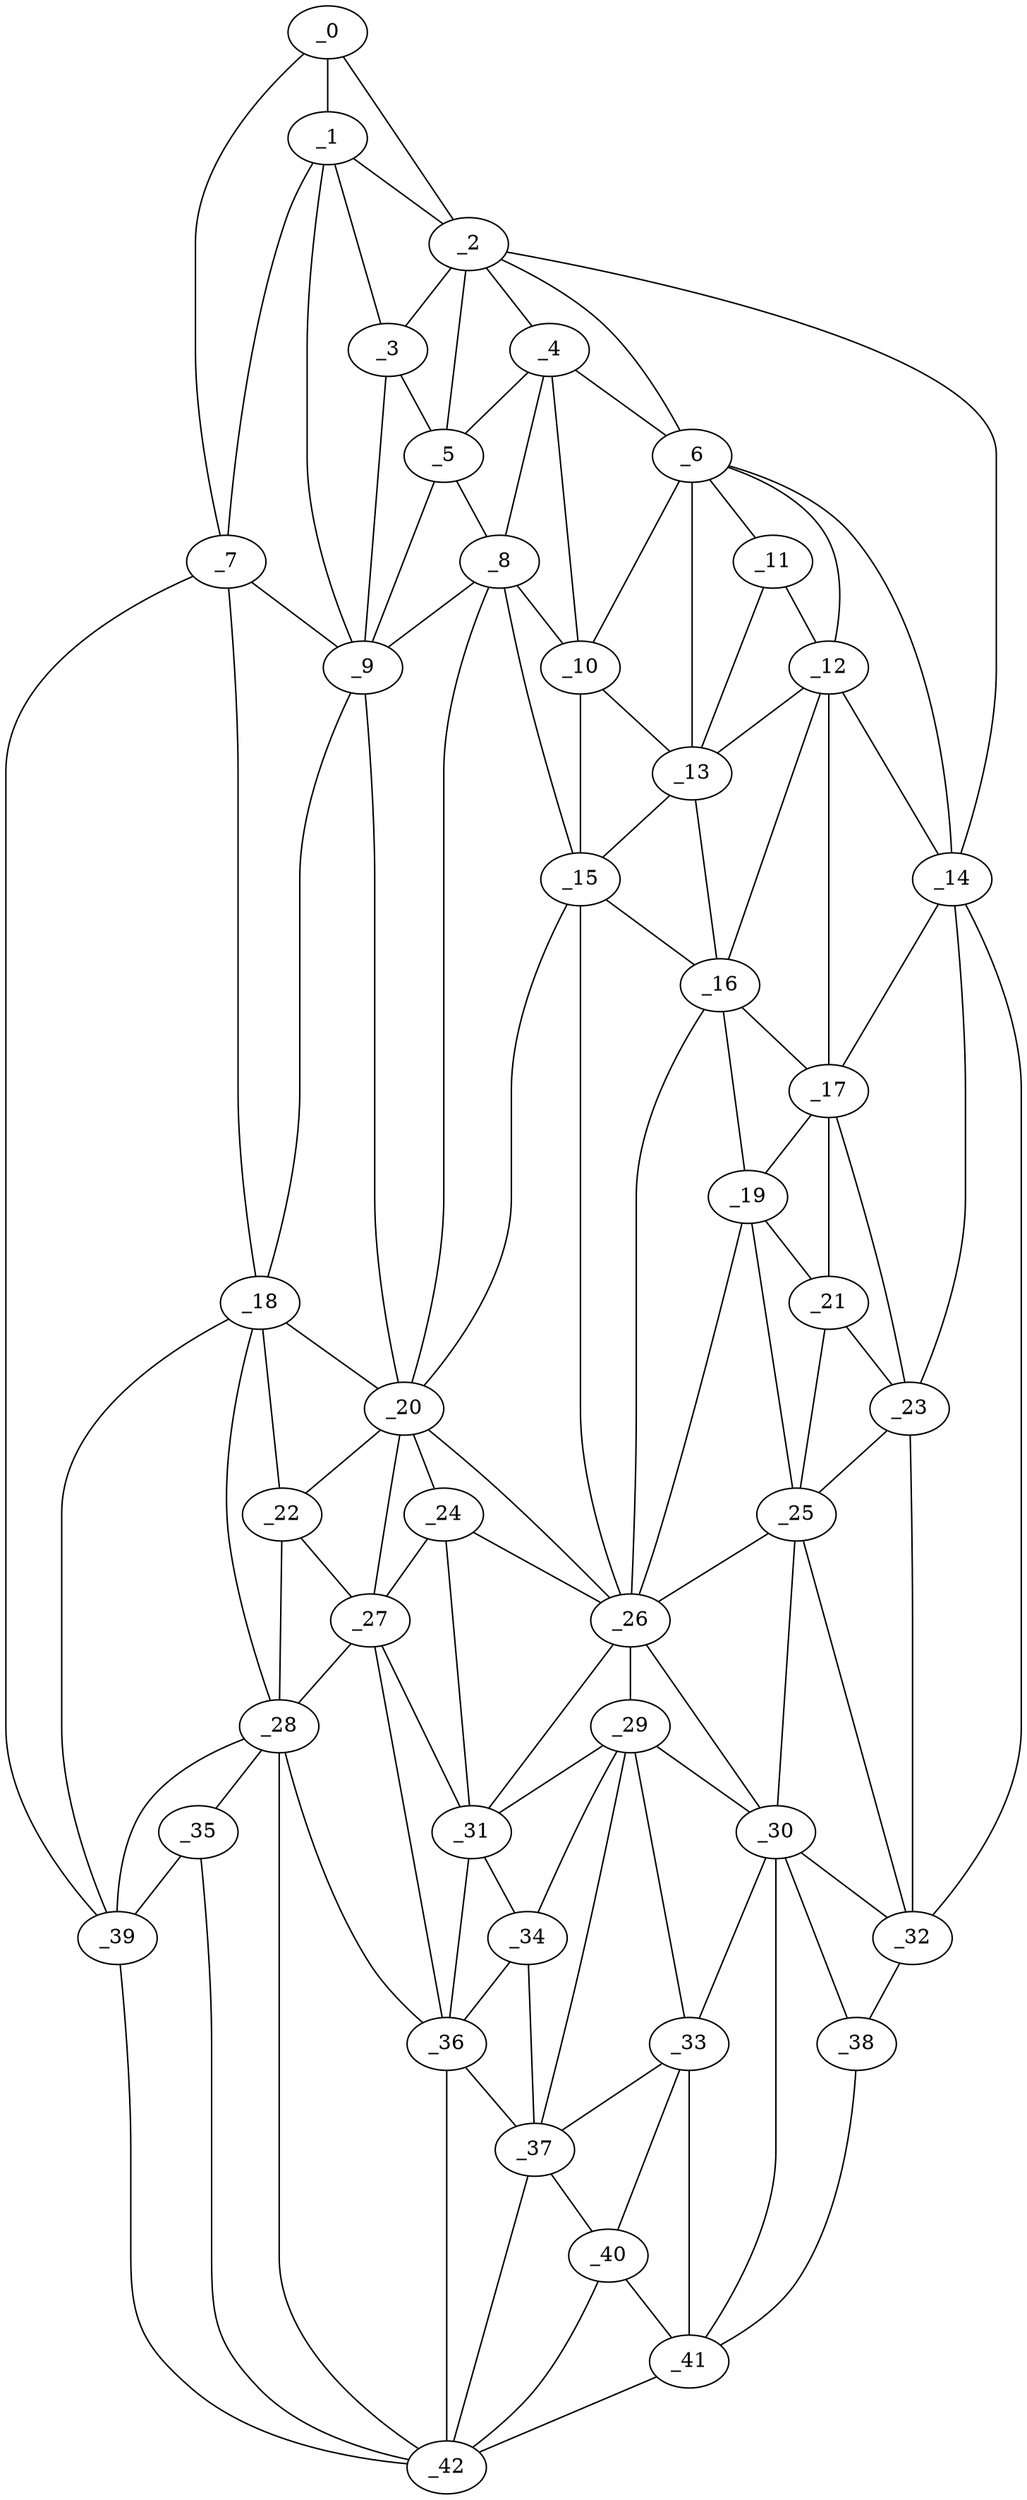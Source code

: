 graph "obj59__300.gxl" {
	_0	 [x=21,
		y=14];
	_1	 [x=22,
		y=33];
	_0 -- _1	 [valence=2];
	_2	 [x=22,
		y=58];
	_0 -- _2	 [valence=1];
	_7	 [x=42,
		y=4];
	_0 -- _7	 [valence=1];
	_1 -- _2	 [valence=2];
	_3	 [x=31,
		y=48];
	_1 -- _3	 [valence=2];
	_1 -- _7	 [valence=1];
	_9	 [x=44,
		y=46];
	_1 -- _9	 [valence=2];
	_2 -- _3	 [valence=2];
	_4	 [x=36,
		y=71];
	_2 -- _4	 [valence=1];
	_5	 [x=38,
		y=62];
	_2 -- _5	 [valence=1];
	_6	 [x=41,
		y=90];
	_2 -- _6	 [valence=2];
	_14	 [x=56,
		y=116];
	_2 -- _14	 [valence=1];
	_3 -- _5	 [valence=2];
	_3 -- _9	 [valence=2];
	_4 -- _5	 [valence=2];
	_4 -- _6	 [valence=2];
	_8	 [x=42,
		y=67];
	_4 -- _8	 [valence=2];
	_10	 [x=45,
		y=74];
	_4 -- _10	 [valence=2];
	_5 -- _8	 [valence=2];
	_5 -- _9	 [valence=2];
	_6 -- _10	 [valence=1];
	_11	 [x=50,
		y=99];
	_6 -- _11	 [valence=2];
	_12	 [x=52,
		y=104];
	_6 -- _12	 [valence=2];
	_13	 [x=55,
		y=95];
	_6 -- _13	 [valence=1];
	_6 -- _14	 [valence=1];
	_7 -- _9	 [valence=2];
	_18	 [x=68,
		y=40];
	_7 -- _18	 [valence=2];
	_39	 [x=110,
		y=14];
	_7 -- _39	 [valence=1];
	_8 -- _9	 [valence=2];
	_8 -- _10	 [valence=2];
	_15	 [x=61,
		y=76];
	_8 -- _15	 [valence=2];
	_20	 [x=73,
		y=60];
	_8 -- _20	 [valence=2];
	_9 -- _18	 [valence=1];
	_9 -- _20	 [valence=2];
	_10 -- _13	 [valence=2];
	_10 -- _15	 [valence=2];
	_11 -- _12	 [valence=1];
	_11 -- _13	 [valence=2];
	_12 -- _13	 [valence=2];
	_12 -- _14	 [valence=1];
	_16	 [x=62,
		y=95];
	_12 -- _16	 [valence=2];
	_17	 [x=63,
		y=108];
	_12 -- _17	 [valence=2];
	_13 -- _15	 [valence=1];
	_13 -- _16	 [valence=2];
	_14 -- _17	 [valence=2];
	_23	 [x=81,
		y=108];
	_14 -- _23	 [valence=2];
	_32	 [x=97,
		y=113];
	_14 -- _32	 [valence=1];
	_15 -- _16	 [valence=1];
	_15 -- _20	 [valence=2];
	_26	 [x=86,
		y=77];
	_15 -- _26	 [valence=2];
	_16 -- _17	 [valence=2];
	_19	 [x=68,
		y=101];
	_16 -- _19	 [valence=1];
	_16 -- _26	 [valence=2];
	_17 -- _19	 [valence=1];
	_21	 [x=76,
		y=105];
	_17 -- _21	 [valence=2];
	_17 -- _23	 [valence=1];
	_18 -- _20	 [valence=1];
	_22	 [x=80,
		y=46];
	_18 -- _22	 [valence=2];
	_28	 [x=94,
		y=43];
	_18 -- _28	 [valence=2];
	_18 -- _39	 [valence=2];
	_19 -- _21	 [valence=2];
	_25	 [x=85,
		y=103];
	_19 -- _25	 [valence=1];
	_19 -- _26	 [valence=2];
	_20 -- _22	 [valence=2];
	_24	 [x=83,
		y=63];
	_20 -- _24	 [valence=2];
	_20 -- _26	 [valence=1];
	_27	 [x=87,
		y=50];
	_20 -- _27	 [valence=2];
	_21 -- _23	 [valence=2];
	_21 -- _25	 [valence=2];
	_22 -- _27	 [valence=2];
	_22 -- _28	 [valence=2];
	_23 -- _25	 [valence=2];
	_23 -- _32	 [valence=2];
	_24 -- _26	 [valence=1];
	_24 -- _27	 [valence=2];
	_31	 [x=95,
		y=64];
	_24 -- _31	 [valence=1];
	_25 -- _26	 [valence=2];
	_30	 [x=94,
		y=93];
	_25 -- _30	 [valence=1];
	_25 -- _32	 [valence=2];
	_29	 [x=94,
		y=76];
	_26 -- _29	 [valence=1];
	_26 -- _30	 [valence=2];
	_26 -- _31	 [valence=2];
	_27 -- _28	 [valence=2];
	_27 -- _31	 [valence=2];
	_36	 [x=107,
		y=56];
	_27 -- _36	 [valence=2];
	_35	 [x=106,
		y=37];
	_28 -- _35	 [valence=2];
	_28 -- _36	 [valence=2];
	_28 -- _39	 [valence=1];
	_42	 [x=111,
		y=42];
	_28 -- _42	 [valence=2];
	_29 -- _30	 [valence=1];
	_29 -- _31	 [valence=2];
	_33	 [x=101,
		y=86];
	_29 -- _33	 [valence=2];
	_34	 [x=103,
		y=66];
	_29 -- _34	 [valence=2];
	_37	 [x=109,
		y=76];
	_29 -- _37	 [valence=2];
	_30 -- _32	 [valence=2];
	_30 -- _33	 [valence=1];
	_38	 [x=109,
		y=107];
	_30 -- _38	 [valence=2];
	_41	 [x=110,
		y=88];
	_30 -- _41	 [valence=2];
	_31 -- _34	 [valence=2];
	_31 -- _36	 [valence=1];
	_32 -- _38	 [valence=1];
	_33 -- _37	 [valence=2];
	_40	 [x=110,
		y=82];
	_33 -- _40	 [valence=2];
	_33 -- _41	 [valence=2];
	_34 -- _36	 [valence=2];
	_34 -- _37	 [valence=2];
	_35 -- _39	 [valence=1];
	_35 -- _42	 [valence=2];
	_36 -- _37	 [valence=1];
	_36 -- _42	 [valence=2];
	_37 -- _40	 [valence=1];
	_37 -- _42	 [valence=2];
	_38 -- _41	 [valence=1];
	_39 -- _42	 [valence=1];
	_40 -- _41	 [valence=1];
	_40 -- _42	 [valence=2];
	_41 -- _42	 [valence=1];
}
